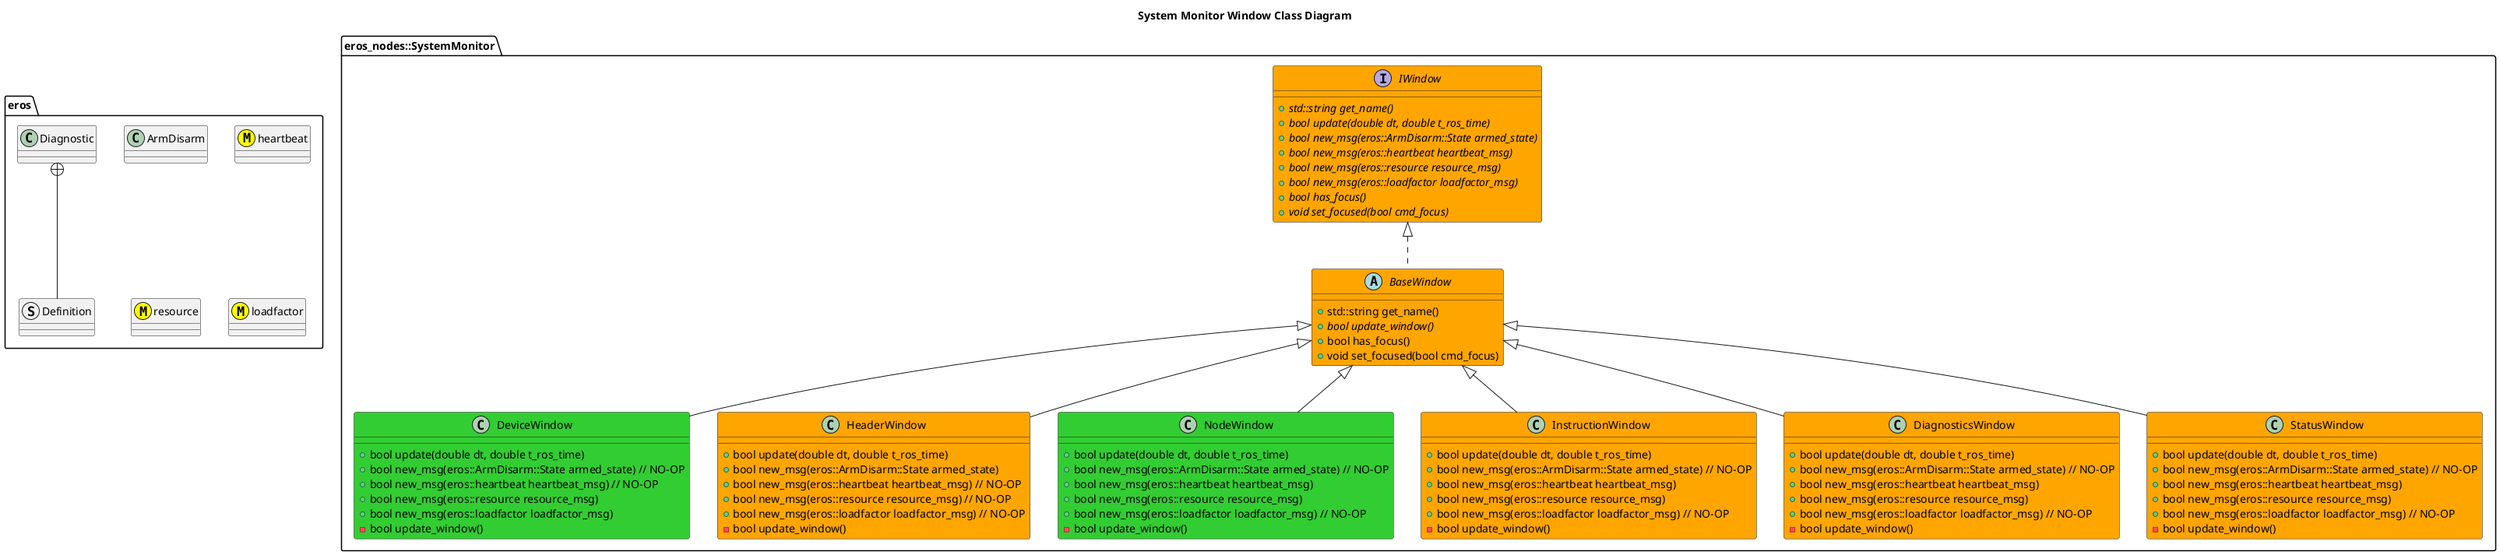 @startuml
title System Monitor Window Class Diagram
package eros {
    class Diagnostic 
    struct Definition
    Diagnostic +-- Definition
    class ArmDisarm
    class heartbeat <<M,#FFFF00>>
    class resource <<M,#FFFF00>>
    class loadfactor <<M,#FFFF00>>
}
package eros_nodes::SystemMonitor {
    interface IWindow #Orange {
        +{abstract} std::string get_name()
        +{abstract} bool update(double dt, double t_ros_time)
        +{abstract} bool new_msg(eros::ArmDisarm::State armed_state)
        +{abstract} bool new_msg(eros::heartbeat heartbeat_msg)
        +{abstract} bool new_msg(eros::resource resource_msg)
        +{abstract} bool new_msg(eros::loadfactor loadfactor_msg)
        +{abstract} bool has_focus()
        +{abstract} void set_focused(bool cmd_focus)
    }
    abstract BaseWindow #Orange {
        +std::string get_name()
        +{abstract} bool update_window()
        +bool has_focus()
        +void set_focused(bool cmd_focus)

    }
    IWindow <|.. BaseWindow
    class DeviceWindow #LimeGreen {
        +bool update(double dt, double t_ros_time)
        +bool new_msg(eros::ArmDisarm::State armed_state) // NO-OP
        +bool new_msg(eros::heartbeat heartbeat_msg) // NO-OP
        +bool new_msg(eros::resource resource_msg)
        +bool new_msg(eros::loadfactor loadfactor_msg)
        -bool update_window()

    }
    BaseWindow <|-- DeviceWindow
    class HeaderWindow #Orange {
        +bool update(double dt, double t_ros_time)
        +bool new_msg(eros::ArmDisarm::State armed_state)
        +bool new_msg(eros::heartbeat heartbeat_msg) // NO-OP
        +bool new_msg(eros::resource resource_msg) // NO-OP
        +bool new_msg(eros::loadfactor loadfactor_msg) // NO-OP
        -bool update_window()

    }
    BaseWindow <|-- HeaderWindow
    class NodeWindow #LimeGreen {
        +bool update(double dt, double t_ros_time)
        +bool new_msg(eros::ArmDisarm::State armed_state) // NO-OP
        +bool new_msg(eros::heartbeat heartbeat_msg)
        +bool new_msg(eros::resource resource_msg)
        +bool new_msg(eros::loadfactor loadfactor_msg) // NO-OP
        -bool update_window()
        
    }
    BaseWindow <|-- NodeWindow
    class InstructionWindow #Orange {
        +bool update(double dt, double t_ros_time)
        +bool new_msg(eros::ArmDisarm::State armed_state) // NO-OP
        +bool new_msg(eros::heartbeat heartbeat_msg)
        +bool new_msg(eros::resource resource_msg)
        +bool new_msg(eros::loadfactor loadfactor_msg) // NO-OP
        -bool update_window()
        
    }
    BaseWindow <|-- InstructionWindow
    class DiagnosticsWindow #Orange {
        +bool update(double dt, double t_ros_time)
        +bool new_msg(eros::ArmDisarm::State armed_state) // NO-OP
        +bool new_msg(eros::heartbeat heartbeat_msg)
        +bool new_msg(eros::resource resource_msg)
        +bool new_msg(eros::loadfactor loadfactor_msg) // NO-OP
        -bool update_window()
        
    }
    BaseWindow <|-- DiagnosticsWindow
    class StatusWindow #Orange {
        +bool update(double dt, double t_ros_time)
        +bool new_msg(eros::ArmDisarm::State armed_state) // NO-OP
        +bool new_msg(eros::heartbeat heartbeat_msg)
        +bool new_msg(eros::resource resource_msg)
        +bool new_msg(eros::loadfactor loadfactor_msg) // NO-OP
        -bool update_window()
        
    }
    BaseWindow <|-- StatusWindow
}
@enduml